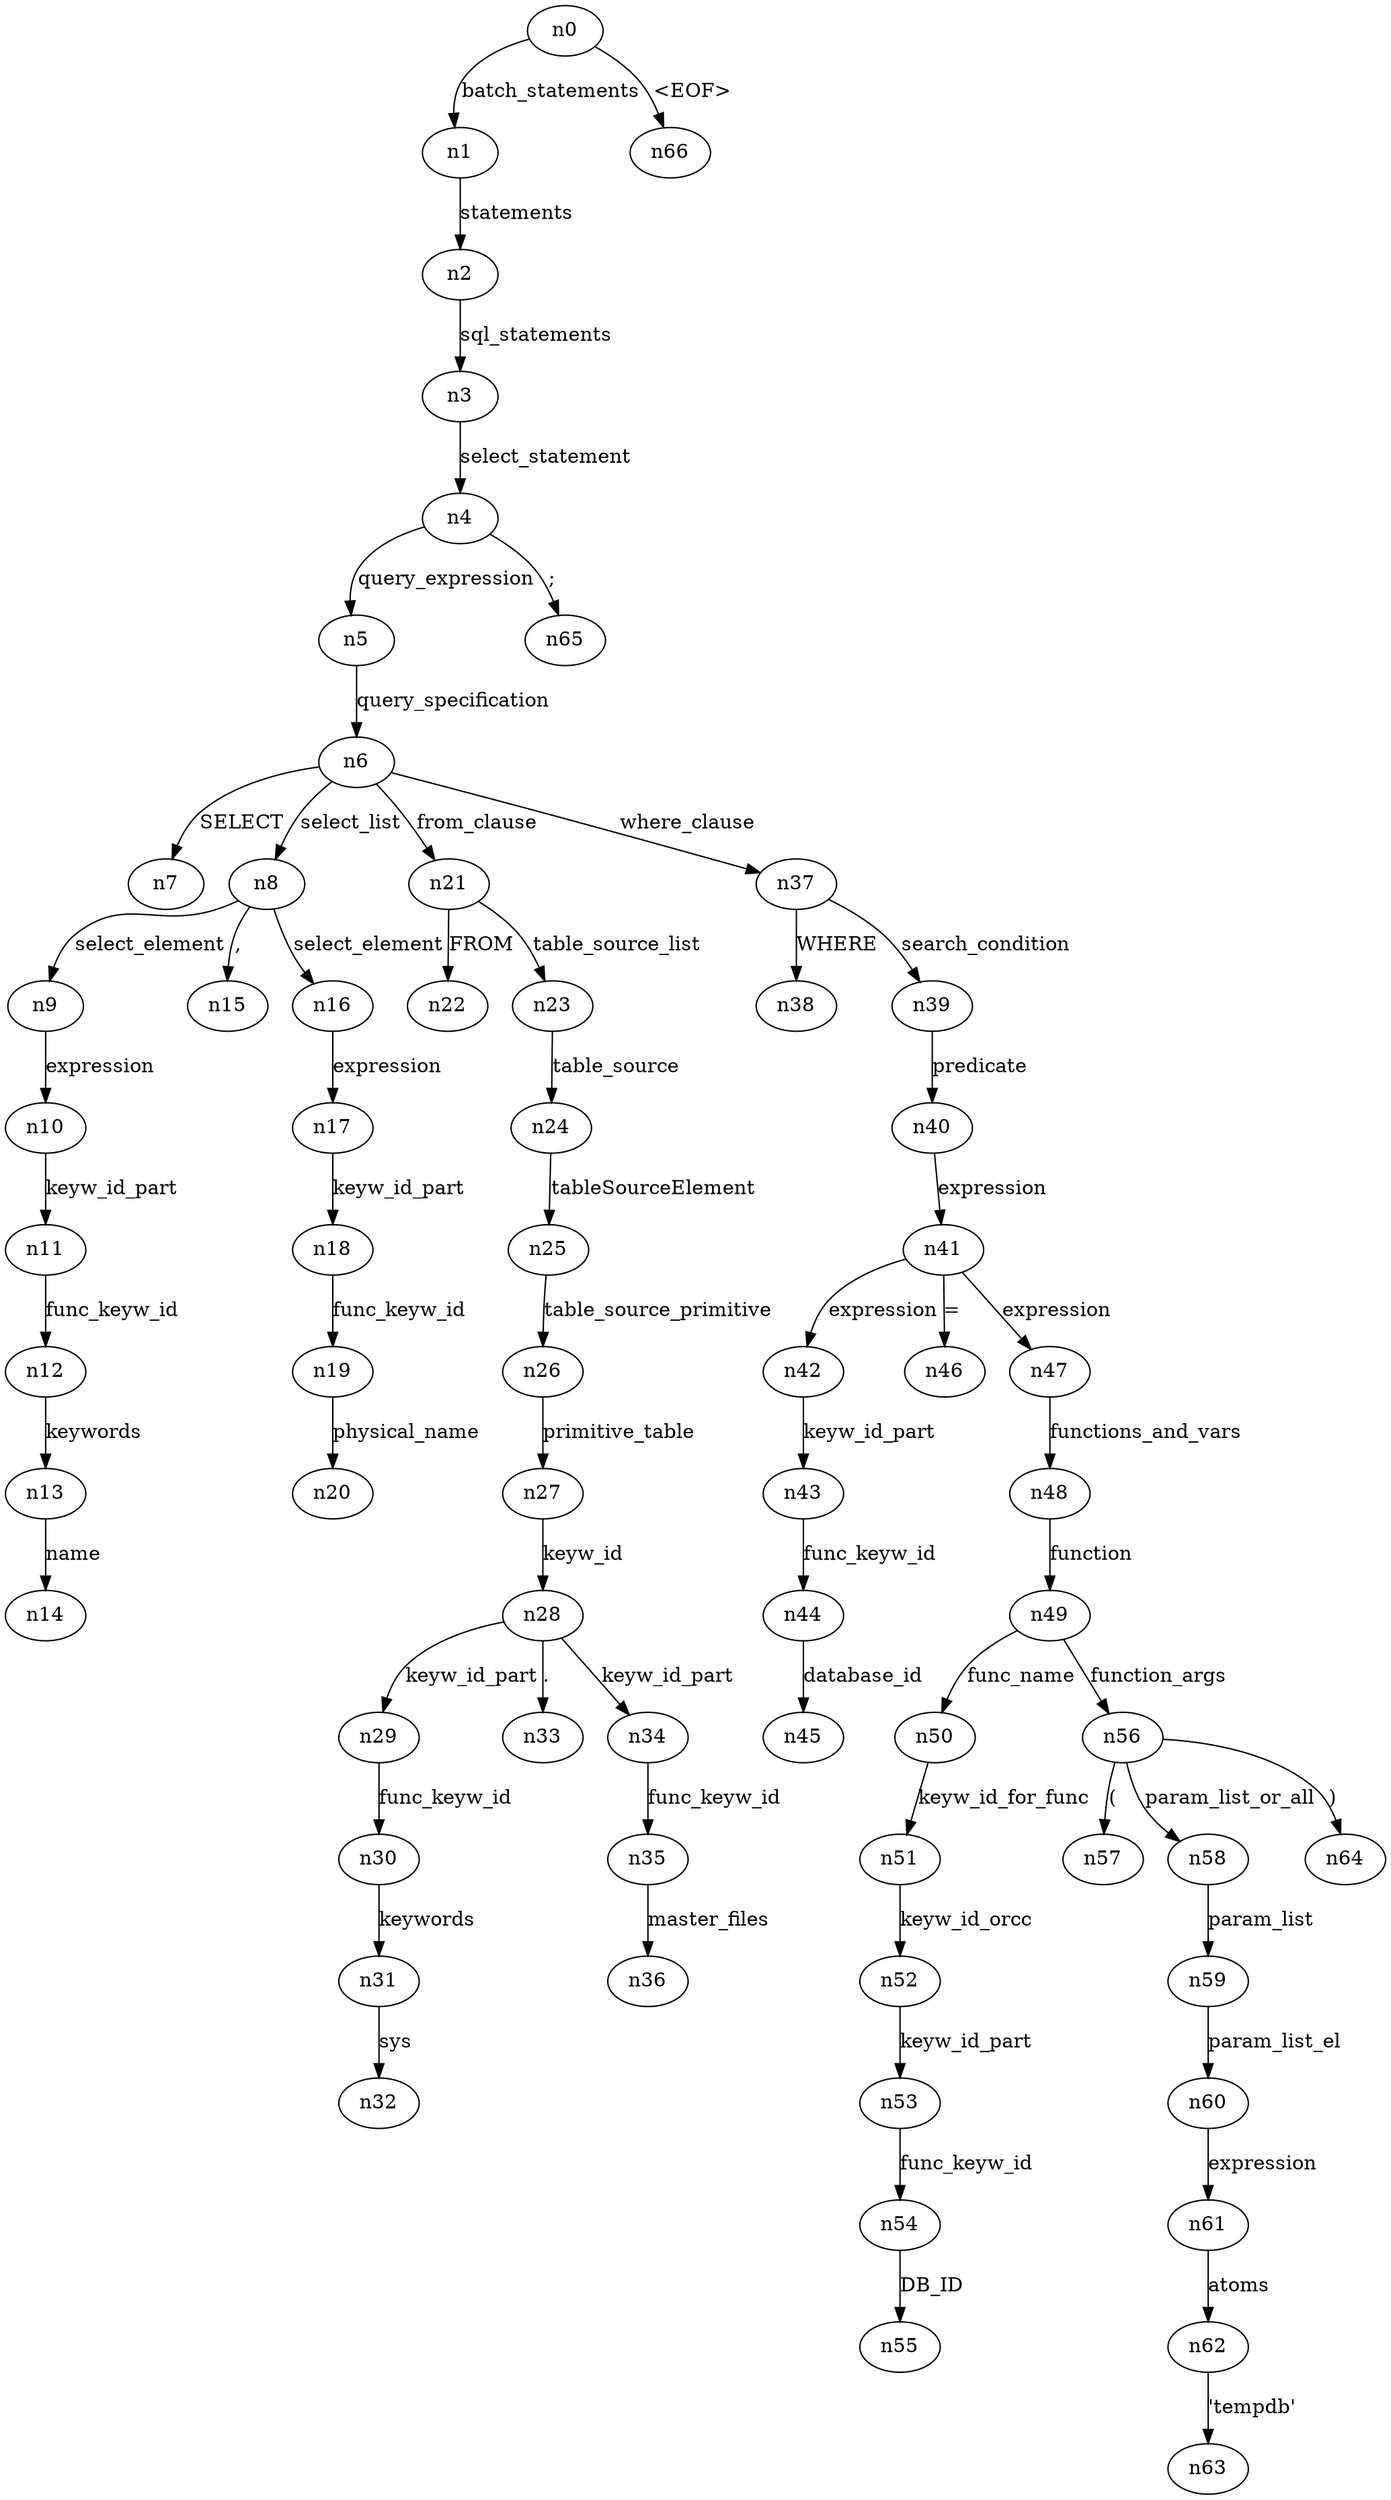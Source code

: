 digraph ParseTree {
  n0 -> n1 [label="batch_statements"];
  n1 -> n2 [label="statements"];
  n2 -> n3 [label="sql_statements"];
  n3 -> n4 [label="select_statement"];
  n4 -> n5 [label="query_expression"];
  n5 -> n6 [label="query_specification"];
  n6 -> n7 [label="SELECT"];
  n6 -> n8 [label="select_list"];
  n8 -> n9 [label="select_element"];
  n9 -> n10 [label="expression"];
  n10 -> n11 [label="keyw_id_part"];
  n11 -> n12 [label="func_keyw_id"];
  n12 -> n13 [label="keywords"];
  n13 -> n14 [label="name"];
  n8 -> n15 [label=","];
  n8 -> n16 [label="select_element"];
  n16 -> n17 [label="expression"];
  n17 -> n18 [label="keyw_id_part"];
  n18 -> n19 [label="func_keyw_id"];
  n19 -> n20 [label="physical_name"];
  n6 -> n21 [label="from_clause"];
  n21 -> n22 [label="FROM"];
  n21 -> n23 [label="table_source_list"];
  n23 -> n24 [label="table_source"];
  n24 -> n25 [label="tableSourceElement"];
  n25 -> n26 [label="table_source_primitive"];
  n26 -> n27 [label="primitive_table"];
  n27 -> n28 [label="keyw_id"];
  n28 -> n29 [label="keyw_id_part"];
  n29 -> n30 [label="func_keyw_id"];
  n30 -> n31 [label="keywords"];
  n31 -> n32 [label="sys"];
  n28 -> n33 [label="."];
  n28 -> n34 [label="keyw_id_part"];
  n34 -> n35 [label="func_keyw_id"];
  n35 -> n36 [label="master_files"];
  n6 -> n37 [label="where_clause"];
  n37 -> n38 [label="WHERE"];
  n37 -> n39 [label="search_condition"];
  n39 -> n40 [label="predicate"];
  n40 -> n41 [label="expression"];
  n41 -> n42 [label="expression"];
  n42 -> n43 [label="keyw_id_part"];
  n43 -> n44 [label="func_keyw_id"];
  n44 -> n45 [label="database_id"];
  n41 -> n46 [label="="];
  n41 -> n47 [label="expression"];
  n47 -> n48 [label="functions_and_vars"];
  n48 -> n49 [label="function"];
  n49 -> n50 [label="func_name"];
  n50 -> n51 [label="keyw_id_for_func"];
  n51 -> n52 [label="keyw_id_orcc"];
  n52 -> n53 [label="keyw_id_part"];
  n53 -> n54 [label="func_keyw_id"];
  n54 -> n55 [label="DB_ID"];
  n49 -> n56 [label="function_args"];
  n56 -> n57 [label="("];
  n56 -> n58 [label="param_list_or_all"];
  n58 -> n59 [label="param_list"];
  n59 -> n60 [label="param_list_el"];
  n60 -> n61 [label="expression"];
  n61 -> n62 [label="atoms"];
  n62 -> n63 [label="'tempdb'"];
  n56 -> n64 [label=")"];
  n4 -> n65 [label=";"];
  n0 -> n66 [label="<EOF>"];
}